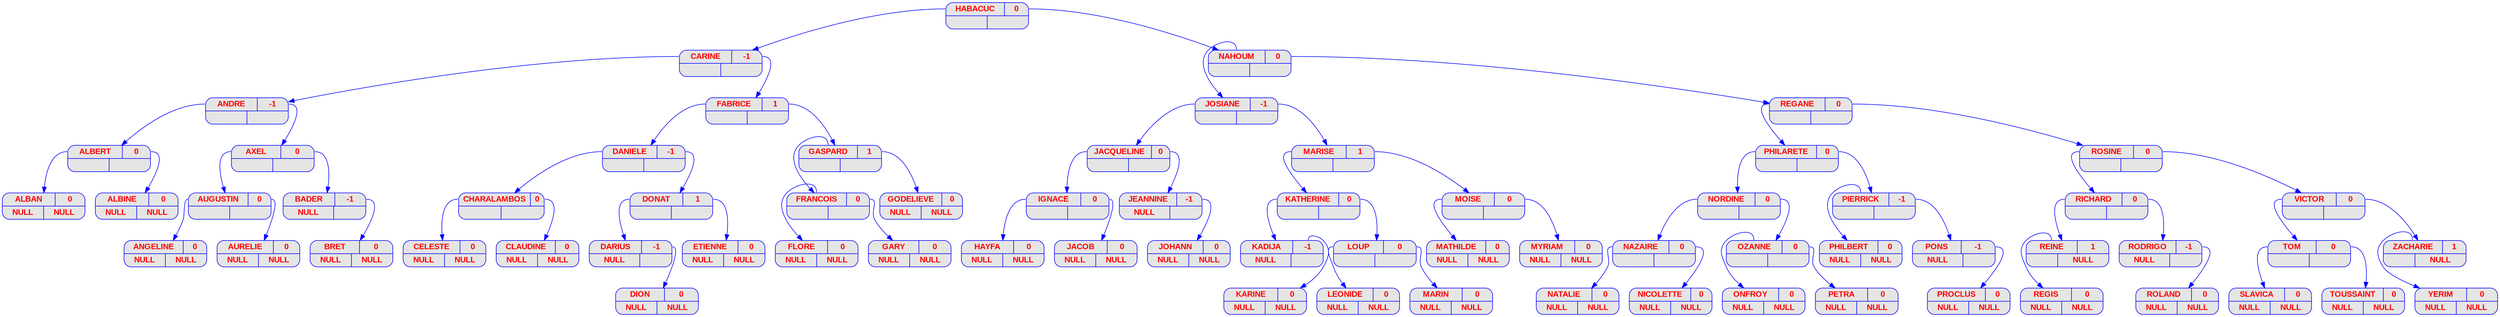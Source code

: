 digraph displayAVL {
	node [
		fontname  = "Arial bold" 
		fontsize  = "14"
		fontcolor = "red"
		style     = "rounded, filled"
		shape     = "record"
		fillcolor = "grey90"
		color     = "blue"
		width     = "2"
	]

	edge [
		color     = "blue"
	]

	HABACUC [label = "{{<g> HABACUC | <d> 0 } | { <g> | <d>}}"];
	HABACUC:g -> CARINE;
	CARINE [label = "{{<g> CARINE | <d> -1 } | { <g> | <d>}}"];
	CARINE:g -> ANDRE;
	ANDRE [label = "{{<g> ANDRE | <d> -1 } | { <g> | <d>}}"];
	ANDRE:g -> ALBERT;
	ALBERT [label = "{{<g> ALBERT | <d> 0 } | { <g> | <d>}}"];
	ALBERT:g -> ALBAN;
	ALBAN [label = "{{<g> ALBAN | <d> 0 } | { <g> | <d>}}"];
	ALBAN [label = "{{<g> ALBAN | <d> 0 }| { <g> NULL | <d> NULL}}"];
	ALBERT:d -> ALBINE;
	ALBINE [label = "{{<g> ALBINE | <d> 0 } | { <g> | <d>}}"];
	ALBINE [label = "{{<g> ALBINE | <d> 0 }| { <g> NULL | <d> NULL}}"];
	ANDRE:d -> AXEL;
	AXEL [label = "{{<g> AXEL | <d> 0 } | { <g> | <d>}}"];
	AXEL:g -> AUGUSTIN;
	AUGUSTIN [label = "{{<g> AUGUSTIN | <d> 0 } | { <g> | <d>}}"];
	AUGUSTIN:g -> ANGELINE;
	ANGELINE [label = "{{<g> ANGELINE | <d> 0 } | { <g> | <d>}}"];
	ANGELINE [label = "{{<g> ANGELINE | <d> 0 }| { <g> NULL | <d> NULL}}"];
	AUGUSTIN:d -> AURELIE;
	AURELIE [label = "{{<g> AURELIE | <d> 0 } | { <g> | <d>}}"];
	AURELIE [label = "{{<g> AURELIE | <d> 0 }| { <g> NULL | <d> NULL}}"];
	AXEL:d -> BADER;
	BADER [label = "{{<g> BADER | <d> -1 } | { <g> | <d>}}"];
	BADER [label = "{{<g> BADER | <d> -1 }| { <g> NULL | <d> }}"];
	BADER:d -> BRET;
	BRET [label = "{{<g> BRET | <d> 0 } | { <g> | <d>}}"];
	BRET [label = "{{<g> BRET | <d> 0 }| { <g> NULL | <d> NULL}}"];
	CARINE:d -> FABRICE;
	FABRICE [label = "{{<g> FABRICE | <d> 1 } | { <g> | <d>}}"];
	FABRICE:g -> DANIELE;
	DANIELE [label = "{{<g> DANIELE | <d> -1 } | { <g> | <d>}}"];
	DANIELE:g -> CHARALAMBOS;
	CHARALAMBOS [label = "{{<g> CHARALAMBOS | <d> 0 } | { <g> | <d>}}"];
	CHARALAMBOS:g -> CELESTE;
	CELESTE [label = "{{<g> CELESTE | <d> 0 } | { <g> | <d>}}"];
	CELESTE [label = "{{<g> CELESTE | <d> 0 }| { <g> NULL | <d> NULL}}"];
	CHARALAMBOS:d -> CLAUDINE;
	CLAUDINE [label = "{{<g> CLAUDINE | <d> 0 } | { <g> | <d>}}"];
	CLAUDINE [label = "{{<g> CLAUDINE | <d> 0 }| { <g> NULL | <d> NULL}}"];
	DANIELE:d -> DONAT;
	DONAT [label = "{{<g> DONAT | <d> 1 } | { <g> | <d>}}"];
	DONAT:g -> DARIUS;
	DARIUS [label = "{{<g> DARIUS | <d> -1 } | { <g> | <d>}}"];
	DARIUS [label = "{{<g> DARIUS | <d> -1 }| { <g> NULL | <d> }}"];
	DARIUS:d -> DION;
	DION [label = "{{<g> DION | <d> 0 } | { <g> | <d>}}"];
	DION [label = "{{<g> DION | <d> 0 }| { <g> NULL | <d> NULL}}"];
	DONAT:d -> ETIENNE;
	ETIENNE [label = "{{<g> ETIENNE | <d> 0 } | { <g> | <d>}}"];
	ETIENNE [label = "{{<g> ETIENNE | <d> 0 }| { <g> NULL | <d> NULL}}"];
	FABRICE:d -> GASPARD;
	GASPARD [label = "{{<g> GASPARD | <d> 1 } | { <g> | <d>}}"];
	GASPARD:g -> FRANCOIS;
	FRANCOIS [label = "{{<g> FRANCOIS | <d> 0 } | { <g> | <d>}}"];
	FRANCOIS:g -> FLORE;
	FLORE [label = "{{<g> FLORE | <d> 0 } | { <g> | <d>}}"];
	FLORE [label = "{{<g> FLORE | <d> 0 }| { <g> NULL | <d> NULL}}"];
	FRANCOIS:d -> GARY;
	GARY [label = "{{<g> GARY | <d> 0 } | { <g> | <d>}}"];
	GARY [label = "{{<g> GARY | <d> 0 }| { <g> NULL | <d> NULL}}"];
	GASPARD:d -> GODELIEVE;
	GODELIEVE [label = "{{<g> GODELIEVE | <d> 0 } | { <g> | <d>}}"];
	GODELIEVE [label = "{{<g> GODELIEVE | <d> 0 }| { <g> NULL | <d> NULL}}"];
	HABACUC:d -> NAHOUM;
	NAHOUM [label = "{{<g> NAHOUM | <d> 0 } | { <g> | <d>}}"];
	NAHOUM:g -> JOSIANE;
	JOSIANE [label = "{{<g> JOSIANE | <d> -1 } | { <g> | <d>}}"];
	JOSIANE:g -> JACQUELINE;
	JACQUELINE [label = "{{<g> JACQUELINE | <d> 0 } | { <g> | <d>}}"];
	JACQUELINE:g -> IGNACE;
	IGNACE [label = "{{<g> IGNACE | <d> 0 } | { <g> | <d>}}"];
	IGNACE:g -> HAYFA;
	HAYFA [label = "{{<g> HAYFA | <d> 0 } | { <g> | <d>}}"];
	HAYFA [label = "{{<g> HAYFA | <d> 0 }| { <g> NULL | <d> NULL}}"];
	IGNACE:d -> JACOB;
	JACOB [label = "{{<g> JACOB | <d> 0 } | { <g> | <d>}}"];
	JACOB [label = "{{<g> JACOB | <d> 0 }| { <g> NULL | <d> NULL}}"];
	JACQUELINE:d -> JEANNINE;
	JEANNINE [label = "{{<g> JEANNINE | <d> -1 } | { <g> | <d>}}"];
	JEANNINE [label = "{{<g> JEANNINE | <d> -1 }| { <g> NULL | <d> }}"];
	JEANNINE:d -> JOHANN;
	JOHANN [label = "{{<g> JOHANN | <d> 0 } | { <g> | <d>}}"];
	JOHANN [label = "{{<g> JOHANN | <d> 0 }| { <g> NULL | <d> NULL}}"];
	JOSIANE:d -> MARISE;
	MARISE [label = "{{<g> MARISE | <d> 1 } | { <g> | <d>}}"];
	MARISE:g -> KATHERINE;
	KATHERINE [label = "{{<g> KATHERINE | <d> 0 } | { <g> | <d>}}"];
	KATHERINE:g -> KADIJA;
	KADIJA [label = "{{<g> KADIJA | <d> -1 } | { <g> | <d>}}"];
	KADIJA [label = "{{<g> KADIJA | <d> -1 }| { <g> NULL | <d> }}"];
	KADIJA:d -> KARINE;
	KARINE [label = "{{<g> KARINE | <d> 0 } | { <g> | <d>}}"];
	KARINE [label = "{{<g> KARINE | <d> 0 }| { <g> NULL | <d> NULL}}"];
	KATHERINE:d -> LOUP;
	LOUP [label = "{{<g> LOUP | <d> 0 } | { <g> | <d>}}"];
	LOUP:g -> LEONIDE;
	LEONIDE [label = "{{<g> LEONIDE | <d> 0 } | { <g> | <d>}}"];
	LEONIDE [label = "{{<g> LEONIDE | <d> 0 }| { <g> NULL | <d> NULL}}"];
	LOUP:d -> MARIN;
	MARIN [label = "{{<g> MARIN | <d> 0 } | { <g> | <d>}}"];
	MARIN [label = "{{<g> MARIN | <d> 0 }| { <g> NULL | <d> NULL}}"];
	MARISE:d -> MOISE;
	MOISE [label = "{{<g> MOISE | <d> 0 } | { <g> | <d>}}"];
	MOISE:g -> MATHILDE;
	MATHILDE [label = "{{<g> MATHILDE | <d> 0 } | { <g> | <d>}}"];
	MATHILDE [label = "{{<g> MATHILDE | <d> 0 }| { <g> NULL | <d> NULL}}"];
	MOISE:d -> MYRIAM;
	MYRIAM [label = "{{<g> MYRIAM | <d> 0 } | { <g> | <d>}}"];
	MYRIAM [label = "{{<g> MYRIAM | <d> 0 }| { <g> NULL | <d> NULL}}"];
	NAHOUM:d -> REGANE;
	REGANE [label = "{{<g> REGANE | <d> 0 } | { <g> | <d>}}"];
	REGANE:g -> PHILARETE;
	PHILARETE [label = "{{<g> PHILARETE | <d> 0 } | { <g> | <d>}}"];
	PHILARETE:g -> NORDINE;
	NORDINE [label = "{{<g> NORDINE | <d> 0 } | { <g> | <d>}}"];
	NORDINE:g -> NAZAIRE;
	NAZAIRE [label = "{{<g> NAZAIRE | <d> 0 } | { <g> | <d>}}"];
	NAZAIRE:g -> NATALIE;
	NATALIE [label = "{{<g> NATALIE | <d> 0 } | { <g> | <d>}}"];
	NATALIE [label = "{{<g> NATALIE | <d> 0 }| { <g> NULL | <d> NULL}}"];
	NAZAIRE:d -> NICOLETTE;
	NICOLETTE [label = "{{<g> NICOLETTE | <d> 0 } | { <g> | <d>}}"];
	NICOLETTE [label = "{{<g> NICOLETTE | <d> 0 }| { <g> NULL | <d> NULL}}"];
	NORDINE:d -> OZANNE;
	OZANNE [label = "{{<g> OZANNE | <d> 0 } | { <g> | <d>}}"];
	OZANNE:g -> ONFROY;
	ONFROY [label = "{{<g> ONFROY | <d> 0 } | { <g> | <d>}}"];
	ONFROY [label = "{{<g> ONFROY | <d> 0 }| { <g> NULL | <d> NULL}}"];
	OZANNE:d -> PETRA;
	PETRA [label = "{{<g> PETRA | <d> 0 } | { <g> | <d>}}"];
	PETRA [label = "{{<g> PETRA | <d> 0 }| { <g> NULL | <d> NULL}}"];
	PHILARETE:d -> PIERRICK;
	PIERRICK [label = "{{<g> PIERRICK | <d> -1 } | { <g> | <d>}}"];
	PIERRICK:g -> PHILBERT;
	PHILBERT [label = "{{<g> PHILBERT | <d> 0 } | { <g> | <d>}}"];
	PHILBERT [label = "{{<g> PHILBERT | <d> 0 }| { <g> NULL | <d> NULL}}"];
	PIERRICK:d -> PONS;
	PONS [label = "{{<g> PONS | <d> -1 } | { <g> | <d>}}"];
	PONS [label = "{{<g> PONS | <d> -1 }| { <g> NULL | <d> }}"];
	PONS:d -> PROCLUS;
	PROCLUS [label = "{{<g> PROCLUS | <d> 0 } | { <g> | <d>}}"];
	PROCLUS [label = "{{<g> PROCLUS | <d> 0 }| { <g> NULL | <d> NULL}}"];
	REGANE:d -> ROSINE;
	ROSINE [label = "{{<g> ROSINE | <d> 0 } | { <g> | <d>}}"];
	ROSINE:g -> RICHARD;
	RICHARD [label = "{{<g> RICHARD | <d> 0 } | { <g> | <d>}}"];
	RICHARD:g -> REINE;
	REINE [label = "{{<g> REINE | <d> 1 } | { <g> | <d>}}"];
	REINE [label = "{{<g> REINE | <d> 1 }| { <g> | <d> NULL}}"];
	REINE:g -> REGIS;
	REGIS [label = "{{<g> REGIS | <d> 0 } | { <g> | <d>}}"];
	REGIS [label = "{{<g> REGIS | <d> 0 }| { <g> NULL | <d> NULL}}"];
	RICHARD:d -> RODRIGO;
	RODRIGO [label = "{{<g> RODRIGO | <d> -1 } | { <g> | <d>}}"];
	RODRIGO [label = "{{<g> RODRIGO | <d> -1 }| { <g> NULL | <d> }}"];
	RODRIGO:d -> ROLAND;
	ROLAND [label = "{{<g> ROLAND | <d> 0 } | { <g> | <d>}}"];
	ROLAND [label = "{{<g> ROLAND | <d> 0 }| { <g> NULL | <d> NULL}}"];
	ROSINE:d -> VICTOR;
	VICTOR [label = "{{<g> VICTOR | <d> 0 } | { <g> | <d>}}"];
	VICTOR:g -> TOM;
	TOM [label = "{{<g> TOM | <d> 0 } | { <g> | <d>}}"];
	TOM:g -> SLAVICA;
	SLAVICA [label = "{{<g> SLAVICA | <d> 0 } | { <g> | <d>}}"];
	SLAVICA [label = "{{<g> SLAVICA | <d> 0 }| { <g> NULL | <d> NULL}}"];
	TOM:d -> TOUSSAINT;
	TOUSSAINT [label = "{{<g> TOUSSAINT | <d> 0 } | { <g> | <d>}}"];
	TOUSSAINT [label = "{{<g> TOUSSAINT | <d> 0 }| { <g> NULL | <d> NULL}}"];
	VICTOR:d -> ZACHARIE;
	ZACHARIE [label = "{{<g> ZACHARIE | <d> 1 } | { <g> | <d>}}"];
	ZACHARIE [label = "{{<g> ZACHARIE | <d> 1 }| { <g> | <d> NULL}}"];
	ZACHARIE:g -> YERIM;
	YERIM [label = "{{<g> YERIM | <d> 0 } | { <g> | <d>}}"];
	YERIM [label = "{{<g> YERIM | <d> 0 }| { <g> NULL | <d> NULL}}"];
}
